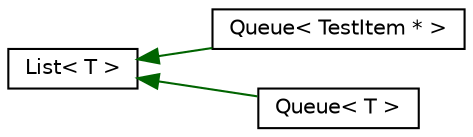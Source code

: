 digraph "Graphical Class Hierarchy"
{
 // LATEX_PDF_SIZE
  edge [fontname="Helvetica",fontsize="10",labelfontname="Helvetica",labelfontsize="10"];
  node [fontname="Helvetica",fontsize="10",shape=record];
  rankdir="LR";
  Node0 [label="List\< T \>",height=0.2,width=0.4,color="black", fillcolor="white", style="filled",URL="$classList.html",tooltip="A template class definition. The class contains the start and end element of the list...."];
  Node0 -> Node1 [dir="back",color="darkgreen",fontsize="10",style="solid",fontname="Helvetica"];
  Node1 [label="Queue\< TestItem * \>",height=0.2,width=0.4,color="black", fillcolor="white", style="filled",URL="$classQueue.html",tooltip=" "];
  Node0 -> Node2 [dir="back",color="darkgreen",fontsize="10",style="solid",fontname="Helvetica"];
  Node2 [label="Queue\< T \>",height=0.2,width=0.4,color="black", fillcolor="white", style="filled",URL="$classQueue.html",tooltip="A template class definition. The class implements a queue-container."];
}
